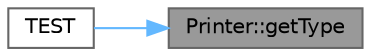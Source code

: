 digraph "Printer::getType"
{
 // LATEX_PDF_SIZE
  bgcolor="transparent";
  edge [fontname=Helvetica,fontsize=10,labelfontname=Helvetica,labelfontsize=10];
  node [fontname=Helvetica,fontsize=10,shape=box,height=0.2,width=0.4];
  rankdir="RL";
  Node1 [id="Node000001",label="Printer::getType",height=0.2,width=0.4,color="gray40", fillcolor="grey60", style="filled", fontcolor="black",tooltip="Чисто виртуальная функция для получения типа устройства."];
  Node1 -> Node2 [id="edge1_Node000001_Node000002",dir="back",color="steelblue1",style="solid",tooltip=" "];
  Node2 [id="Node000002",label="TEST",height=0.2,width=0.4,color="grey40", fillcolor="white", style="filled",URL="$group__workstation__printer__tests.html#gaaa7091d73a30e27e9eb1fd606ebb0edb",tooltip=" "];
}
